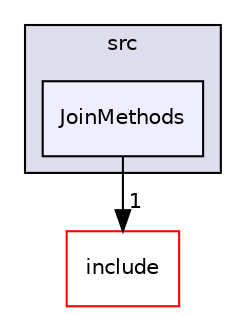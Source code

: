 digraph "src/JoinMethods" {
  compound=true
  node [ fontsize="10", fontname="Helvetica"];
  edge [ labelfontsize="10", labelfontname="Helvetica"];
  subgraph clusterdir_68267d1309a1af8e8297ef4c3efbcdba {
    graph [ bgcolor="#ddddee", pencolor="black", label="src" fontname="Helvetica", fontsize="10", URL="dir_68267d1309a1af8e8297ef4c3efbcdba.html"]
  dir_c983c079f55e2f3ea8ee47ccc0c3c27b [shape=box, label="JoinMethods", style="filled", fillcolor="#eeeeff", pencolor="black", URL="dir_c983c079f55e2f3ea8ee47ccc0c3c27b.html"];
  }
  dir_d44c64559bbebec7f509842c48db8b23 [shape=box label="include" fillcolor="white" style="filled" color="red" URL="dir_d44c64559bbebec7f509842c48db8b23.html"];
  dir_c983c079f55e2f3ea8ee47ccc0c3c27b->dir_d44c64559bbebec7f509842c48db8b23 [headlabel="1", labeldistance=1.5 headhref="dir_000008_000002.html"];
}

